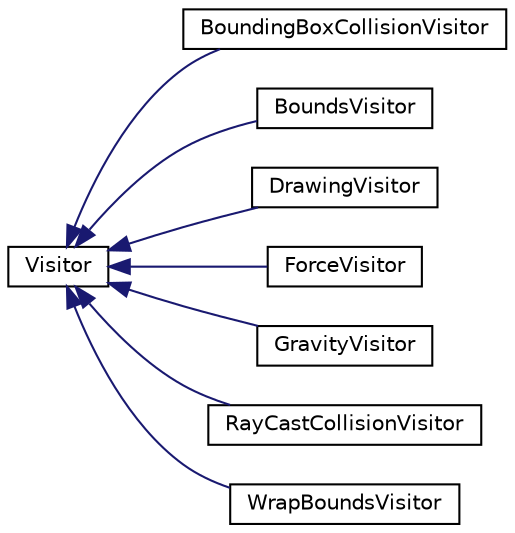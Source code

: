 digraph "Graphical Class Hierarchy"
{
 // LATEX_PDF_SIZE
  edge [fontname="Helvetica",fontsize="10",labelfontname="Helvetica",labelfontsize="10"];
  node [fontname="Helvetica",fontsize="10",shape=record];
  rankdir="LR";
  Node0 [label="Visitor",height=0.2,width=0.4,color="black", fillcolor="white", style="filled",URL="$class_visitor.html",tooltip=" "];
  Node0 -> Node1 [dir="back",color="midnightblue",fontsize="10",style="solid",fontname="Helvetica"];
  Node1 [label="BoundingBoxCollisionVisitor",height=0.2,width=0.4,color="black", fillcolor="white", style="filled",URL="$class_bounding_box_collision_visitor.html",tooltip=" "];
  Node0 -> Node2 [dir="back",color="midnightblue",fontsize="10",style="solid",fontname="Helvetica"];
  Node2 [label="BoundsVisitor",height=0.2,width=0.4,color="black", fillcolor="white", style="filled",URL="$class_bounds_visitor.html",tooltip=" "];
  Node0 -> Node3 [dir="back",color="midnightblue",fontsize="10",style="solid",fontname="Helvetica"];
  Node3 [label="DrawingVisitor",height=0.2,width=0.4,color="black", fillcolor="white", style="filled",URL="$class_drawing_visitor.html",tooltip=" "];
  Node0 -> Node4 [dir="back",color="midnightblue",fontsize="10",style="solid",fontname="Helvetica"];
  Node4 [label="ForceVisitor",height=0.2,width=0.4,color="black", fillcolor="white", style="filled",URL="$class_force_visitor.html",tooltip=" "];
  Node0 -> Node5 [dir="back",color="midnightblue",fontsize="10",style="solid",fontname="Helvetica"];
  Node5 [label="GravityVisitor",height=0.2,width=0.4,color="black", fillcolor="white", style="filled",URL="$class_gravity_visitor.html",tooltip=" "];
  Node0 -> Node6 [dir="back",color="midnightblue",fontsize="10",style="solid",fontname="Helvetica"];
  Node6 [label="RayCastCollisionVisitor",height=0.2,width=0.4,color="black", fillcolor="white", style="filled",URL="$class_ray_cast_collision_visitor.html",tooltip=" "];
  Node0 -> Node7 [dir="back",color="midnightblue",fontsize="10",style="solid",fontname="Helvetica"];
  Node7 [label="WrapBoundsVisitor",height=0.2,width=0.4,color="black", fillcolor="white", style="filled",URL="$class_wrap_bounds_visitor.html",tooltip=" "];
}
